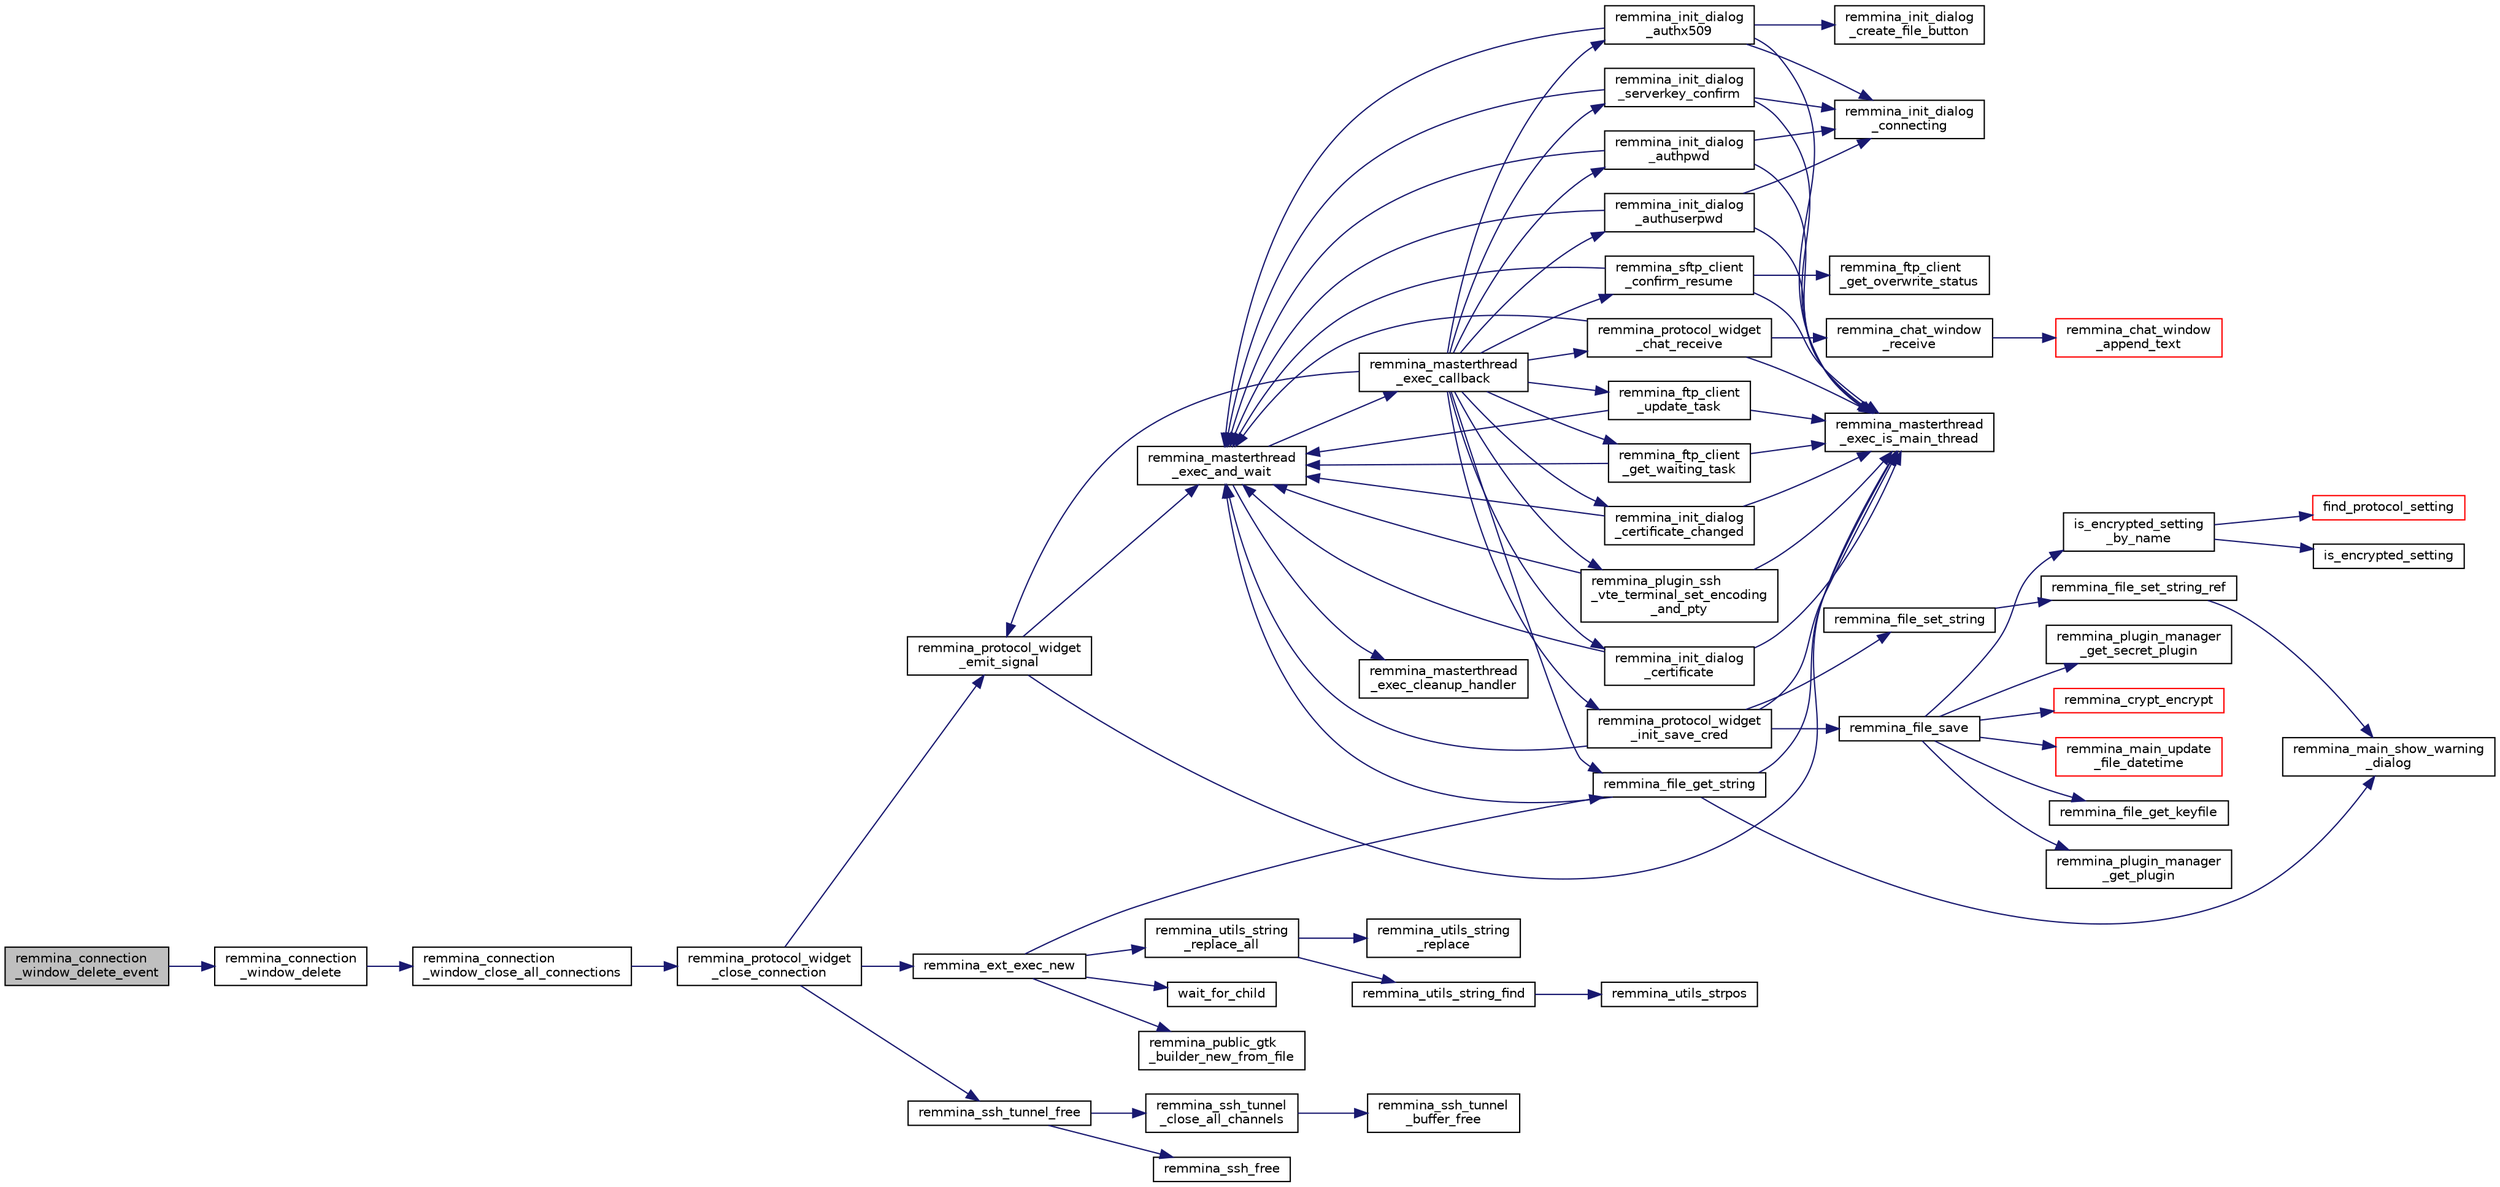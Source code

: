digraph "remmina_connection_window_delete_event"
{
  edge [fontname="Helvetica",fontsize="10",labelfontname="Helvetica",labelfontsize="10"];
  node [fontname="Helvetica",fontsize="10",shape=record];
  rankdir="LR";
  Node12304 [label="remmina_connection\l_window_delete_event",height=0.2,width=0.4,color="black", fillcolor="grey75", style="filled", fontcolor="black"];
  Node12304 -> Node12305 [color="midnightblue",fontsize="10",style="solid",fontname="Helvetica"];
  Node12305 [label="remmina_connection\l_window_delete",height=0.2,width=0.4,color="black", fillcolor="white", style="filled",URL="$remmina__connection__window_8c.html#a47242e757b22622e8653643de24fdad9"];
  Node12305 -> Node12306 [color="midnightblue",fontsize="10",style="solid",fontname="Helvetica"];
  Node12306 [label="remmina_connection\l_window_close_all_connections",height=0.2,width=0.4,color="black", fillcolor="white", style="filled",URL="$remmina__connection__window_8c.html#aa684847595283db326fd636735eed231"];
  Node12306 -> Node12307 [color="midnightblue",fontsize="10",style="solid",fontname="Helvetica"];
  Node12307 [label="remmina_protocol_widget\l_close_connection",height=0.2,width=0.4,color="black", fillcolor="white", style="filled",URL="$remmina__protocol__widget_8c.html#a326a430fe4d298e3564d9fd5b7945a82"];
  Node12307 -> Node12308 [color="midnightblue",fontsize="10",style="solid",fontname="Helvetica"];
  Node12308 [label="remmina_protocol_widget\l_emit_signal",height=0.2,width=0.4,color="black", fillcolor="white", style="filled",URL="$remmina__protocol__widget_8c.html#ac3e5a7f14aef4adb2e57d35e9c180b3b"];
  Node12308 -> Node12309 [color="midnightblue",fontsize="10",style="solid",fontname="Helvetica"];
  Node12309 [label="remmina_masterthread\l_exec_is_main_thread",height=0.2,width=0.4,color="black", fillcolor="white", style="filled",URL="$remmina__masterthread__exec_8c.html#a3a52e863a3a3da6da6bb5d36c13b7ff4"];
  Node12308 -> Node12310 [color="midnightblue",fontsize="10",style="solid",fontname="Helvetica"];
  Node12310 [label="remmina_masterthread\l_exec_and_wait",height=0.2,width=0.4,color="black", fillcolor="white", style="filled",URL="$remmina__masterthread__exec_8c.html#a14628c2470cac50e87916a70ea05c97d"];
  Node12310 -> Node12311 [color="midnightblue",fontsize="10",style="solid",fontname="Helvetica"];
  Node12311 [label="remmina_masterthread\l_exec_cleanup_handler",height=0.2,width=0.4,color="black", fillcolor="white", style="filled",URL="$remmina__masterthread__exec_8c.html#a94985f15fd0d27c037824ee90b0ecd3c"];
  Node12310 -> Node12312 [color="midnightblue",fontsize="10",style="solid",fontname="Helvetica"];
  Node12312 [label="remmina_masterthread\l_exec_callback",height=0.2,width=0.4,color="black", fillcolor="white", style="filled",URL="$remmina__masterthread__exec_8c.html#ae5c4d736f1856249c255430e010a179f"];
  Node12312 -> Node12313 [color="midnightblue",fontsize="10",style="solid",fontname="Helvetica"];
  Node12313 [label="remmina_protocol_widget\l_init_save_cred",height=0.2,width=0.4,color="black", fillcolor="white", style="filled",URL="$remmina__protocol__widget_8c.html#a7ac09ee83afa8a1a60cadf56b0ec83a6"];
  Node12313 -> Node12309 [color="midnightblue",fontsize="10",style="solid",fontname="Helvetica"];
  Node12313 -> Node12310 [color="midnightblue",fontsize="10",style="solid",fontname="Helvetica"];
  Node12313 -> Node12314 [color="midnightblue",fontsize="10",style="solid",fontname="Helvetica"];
  Node12314 [label="remmina_file_set_string",height=0.2,width=0.4,color="black", fillcolor="white", style="filled",URL="$remmina__file_8c.html#a85ca1ca2d0bf9ef29e490c6f4527a954"];
  Node12314 -> Node12315 [color="midnightblue",fontsize="10",style="solid",fontname="Helvetica"];
  Node12315 [label="remmina_file_set_string_ref",height=0.2,width=0.4,color="black", fillcolor="white", style="filled",URL="$remmina__file_8c.html#a74951c1067a1a5e1341f5e1c1206dec6"];
  Node12315 -> Node12316 [color="midnightblue",fontsize="10",style="solid",fontname="Helvetica"];
  Node12316 [label="remmina_main_show_warning\l_dialog",height=0.2,width=0.4,color="black", fillcolor="white", style="filled",URL="$remmina__main_8c.html#ad99b9c0bf2fa8c166a8b4a09e06ffdf7"];
  Node12313 -> Node12317 [color="midnightblue",fontsize="10",style="solid",fontname="Helvetica"];
  Node12317 [label="remmina_file_save",height=0.2,width=0.4,color="black", fillcolor="white", style="filled",URL="$remmina__file_8c.html#a8c893a5deec9bc446bd89cc9973416c7"];
  Node12317 -> Node12318 [color="midnightblue",fontsize="10",style="solid",fontname="Helvetica"];
  Node12318 [label="remmina_file_get_keyfile",height=0.2,width=0.4,color="black", fillcolor="white", style="filled",URL="$remmina__file_8c.html#a89ec355adbf6e03ad16d7faf810af46f"];
  Node12317 -> Node12319 [color="midnightblue",fontsize="10",style="solid",fontname="Helvetica"];
  Node12319 [label="remmina_plugin_manager\l_get_plugin",height=0.2,width=0.4,color="black", fillcolor="white", style="filled",URL="$remmina__plugin__manager_8c.html#a3872c8656a8a3d5147bcc603471c1932"];
  Node12317 -> Node12320 [color="midnightblue",fontsize="10",style="solid",fontname="Helvetica"];
  Node12320 [label="remmina_plugin_manager\l_get_secret_plugin",height=0.2,width=0.4,color="black", fillcolor="white", style="filled",URL="$remmina__plugin__manager_8c.html#ad380a98f6624aa8c830015c8b428b7b4"];
  Node12317 -> Node12321 [color="midnightblue",fontsize="10",style="solid",fontname="Helvetica"];
  Node12321 [label="is_encrypted_setting\l_by_name",height=0.2,width=0.4,color="black", fillcolor="white", style="filled",URL="$remmina__file_8c.html#a72580559fa04082418a993fec4c77281"];
  Node12321 -> Node12322 [color="midnightblue",fontsize="10",style="solid",fontname="Helvetica"];
  Node12322 [label="find_protocol_setting",height=0.2,width=0.4,color="red", fillcolor="white", style="filled",URL="$remmina__file_8c.html#acc88ee6f5ba73bf9c3b05ab9368c952f"];
  Node12321 -> Node12324 [color="midnightblue",fontsize="10",style="solid",fontname="Helvetica"];
  Node12324 [label="is_encrypted_setting",height=0.2,width=0.4,color="black", fillcolor="white", style="filled",URL="$remmina__file_8c.html#a29920ae737817d3f6c673bacbbf11ca1"];
  Node12317 -> Node12325 [color="midnightblue",fontsize="10",style="solid",fontname="Helvetica"];
  Node12325 [label="remmina_crypt_encrypt",height=0.2,width=0.4,color="red", fillcolor="white", style="filled",URL="$remmina__crypt_8c.html#aa02cf0fed3eb68d6a89815c3ba3bf7b1"];
  Node12317 -> Node12327 [color="midnightblue",fontsize="10",style="solid",fontname="Helvetica"];
  Node12327 [label="remmina_main_update\l_file_datetime",height=0.2,width=0.4,color="red", fillcolor="white", style="filled",URL="$remmina__main_8c.html#a5ae0372dafe41f96a09097c07d1b270a"];
  Node12312 -> Node12361 [color="midnightblue",fontsize="10",style="solid",fontname="Helvetica"];
  Node12361 [label="remmina_protocol_widget\l_chat_receive",height=0.2,width=0.4,color="black", fillcolor="white", style="filled",URL="$remmina__protocol__widget_8c.html#ae2522242b3f39ee84ee8cf75170de0c0"];
  Node12361 -> Node12309 [color="midnightblue",fontsize="10",style="solid",fontname="Helvetica"];
  Node12361 -> Node12310 [color="midnightblue",fontsize="10",style="solid",fontname="Helvetica"];
  Node12361 -> Node12362 [color="midnightblue",fontsize="10",style="solid",fontname="Helvetica"];
  Node12362 [label="remmina_chat_window\l_receive",height=0.2,width=0.4,color="black", fillcolor="white", style="filled",URL="$remmina__chat__window_8c.html#a45724aed5474dd741563ffbf89237022"];
  Node12362 -> Node12363 [color="midnightblue",fontsize="10",style="solid",fontname="Helvetica"];
  Node12363 [label="remmina_chat_window\l_append_text",height=0.2,width=0.4,color="red", fillcolor="white", style="filled",URL="$remmina__chat__window_8c.html#adfffc86df4856aabe2593de07742985f"];
  Node12312 -> Node12341 [color="midnightblue",fontsize="10",style="solid",fontname="Helvetica"];
  Node12341 [label="remmina_file_get_string",height=0.2,width=0.4,color="black", fillcolor="white", style="filled",URL="$remmina__file_8c.html#a8eb1b213d9d08c6ad13683ce05f4355e"];
  Node12341 -> Node12309 [color="midnightblue",fontsize="10",style="solid",fontname="Helvetica"];
  Node12341 -> Node12310 [color="midnightblue",fontsize="10",style="solid",fontname="Helvetica"];
  Node12341 -> Node12316 [color="midnightblue",fontsize="10",style="solid",fontname="Helvetica"];
  Node12312 -> Node12365 [color="midnightblue",fontsize="10",style="solid",fontname="Helvetica"];
  Node12365 [label="remmina_init_dialog\l_serverkey_confirm",height=0.2,width=0.4,color="black", fillcolor="white", style="filled",URL="$remmina__init__dialog_8c.html#a11fba22fe5f7f85985e01b499a52e534"];
  Node12365 -> Node12309 [color="midnightblue",fontsize="10",style="solid",fontname="Helvetica"];
  Node12365 -> Node12310 [color="midnightblue",fontsize="10",style="solid",fontname="Helvetica"];
  Node12365 -> Node12366 [color="midnightblue",fontsize="10",style="solid",fontname="Helvetica"];
  Node12366 [label="remmina_init_dialog\l_connecting",height=0.2,width=0.4,color="black", fillcolor="white", style="filled",URL="$remmina__init__dialog_8c.html#a7602c5b714e02a10506977dd983e7446"];
  Node12312 -> Node12367 [color="midnightblue",fontsize="10",style="solid",fontname="Helvetica"];
  Node12367 [label="remmina_init_dialog\l_authpwd",height=0.2,width=0.4,color="black", fillcolor="white", style="filled",URL="$remmina__init__dialog_8c.html#a755fc90b41b65cd6106915ab501433fa"];
  Node12367 -> Node12309 [color="midnightblue",fontsize="10",style="solid",fontname="Helvetica"];
  Node12367 -> Node12310 [color="midnightblue",fontsize="10",style="solid",fontname="Helvetica"];
  Node12367 -> Node12366 [color="midnightblue",fontsize="10",style="solid",fontname="Helvetica"];
  Node12312 -> Node12368 [color="midnightblue",fontsize="10",style="solid",fontname="Helvetica"];
  Node12368 [label="remmina_init_dialog\l_authuserpwd",height=0.2,width=0.4,color="black", fillcolor="white", style="filled",URL="$remmina__init__dialog_8c.html#ad941f2348cd1752fc9d58c263690726c"];
  Node12368 -> Node12309 [color="midnightblue",fontsize="10",style="solid",fontname="Helvetica"];
  Node12368 -> Node12310 [color="midnightblue",fontsize="10",style="solid",fontname="Helvetica"];
  Node12368 -> Node12366 [color="midnightblue",fontsize="10",style="solid",fontname="Helvetica"];
  Node12312 -> Node12369 [color="midnightblue",fontsize="10",style="solid",fontname="Helvetica"];
  Node12369 [label="remmina_init_dialog\l_certificate",height=0.2,width=0.4,color="black", fillcolor="white", style="filled",URL="$remmina__init__dialog_8c.html#abd47233840e1eefc1d511bc4e153b98b"];
  Node12369 -> Node12309 [color="midnightblue",fontsize="10",style="solid",fontname="Helvetica"];
  Node12369 -> Node12310 [color="midnightblue",fontsize="10",style="solid",fontname="Helvetica"];
  Node12312 -> Node12370 [color="midnightblue",fontsize="10",style="solid",fontname="Helvetica"];
  Node12370 [label="remmina_init_dialog\l_certificate_changed",height=0.2,width=0.4,color="black", fillcolor="white", style="filled",URL="$remmina__init__dialog_8c.html#a07e0824fe19e8169d076878aca502fc8"];
  Node12370 -> Node12309 [color="midnightblue",fontsize="10",style="solid",fontname="Helvetica"];
  Node12370 -> Node12310 [color="midnightblue",fontsize="10",style="solid",fontname="Helvetica"];
  Node12312 -> Node12371 [color="midnightblue",fontsize="10",style="solid",fontname="Helvetica"];
  Node12371 [label="remmina_init_dialog\l_authx509",height=0.2,width=0.4,color="black", fillcolor="white", style="filled",URL="$remmina__init__dialog_8c.html#a022dc4f1c87b00dac294837358394ddf"];
  Node12371 -> Node12309 [color="midnightblue",fontsize="10",style="solid",fontname="Helvetica"];
  Node12371 -> Node12310 [color="midnightblue",fontsize="10",style="solid",fontname="Helvetica"];
  Node12371 -> Node12372 [color="midnightblue",fontsize="10",style="solid",fontname="Helvetica"];
  Node12372 [label="remmina_init_dialog\l_create_file_button",height=0.2,width=0.4,color="black", fillcolor="white", style="filled",URL="$remmina__init__dialog_8c.html#ad583daf796f4a3c43dbcce49ebcf240f"];
  Node12371 -> Node12366 [color="midnightblue",fontsize="10",style="solid",fontname="Helvetica"];
  Node12312 -> Node12373 [color="midnightblue",fontsize="10",style="solid",fontname="Helvetica"];
  Node12373 [label="remmina_ftp_client\l_update_task",height=0.2,width=0.4,color="black", fillcolor="white", style="filled",URL="$remmina__ftp__client_8c.html#ad96358f40ab056c91f796ddda886a1dd"];
  Node12373 -> Node12309 [color="midnightblue",fontsize="10",style="solid",fontname="Helvetica"];
  Node12373 -> Node12310 [color="midnightblue",fontsize="10",style="solid",fontname="Helvetica"];
  Node12312 -> Node12374 [color="midnightblue",fontsize="10",style="solid",fontname="Helvetica"];
  Node12374 [label="remmina_ftp_client\l_get_waiting_task",height=0.2,width=0.4,color="black", fillcolor="white", style="filled",URL="$remmina__ftp__client_8c.html#a33e4993b60c36eae89a6a0a943d28141"];
  Node12374 -> Node12309 [color="midnightblue",fontsize="10",style="solid",fontname="Helvetica"];
  Node12374 -> Node12310 [color="midnightblue",fontsize="10",style="solid",fontname="Helvetica"];
  Node12312 -> Node12308 [color="midnightblue",fontsize="10",style="solid",fontname="Helvetica"];
  Node12312 -> Node12375 [color="midnightblue",fontsize="10",style="solid",fontname="Helvetica"];
  Node12375 [label="remmina_sftp_client\l_confirm_resume",height=0.2,width=0.4,color="black", fillcolor="white", style="filled",URL="$remmina__sftp__client_8c.html#a138904893cb9c7f6535b8dfc7ba17e33"];
  Node12375 -> Node12376 [color="midnightblue",fontsize="10",style="solid",fontname="Helvetica"];
  Node12376 [label="remmina_ftp_client\l_get_overwrite_status",height=0.2,width=0.4,color="black", fillcolor="white", style="filled",URL="$remmina__ftp__client_8c.html#a20d0575c04eb24553aeba7d0316e7a2e"];
  Node12375 -> Node12309 [color="midnightblue",fontsize="10",style="solid",fontname="Helvetica"];
  Node12375 -> Node12310 [color="midnightblue",fontsize="10",style="solid",fontname="Helvetica"];
  Node12312 -> Node12377 [color="midnightblue",fontsize="10",style="solid",fontname="Helvetica"];
  Node12377 [label="remmina_plugin_ssh\l_vte_terminal_set_encoding\l_and_pty",height=0.2,width=0.4,color="black", fillcolor="white", style="filled",URL="$remmina__ssh__plugin_8c.html#adc8e3776e67abca9ab913bc33172e4ce"];
  Node12377 -> Node12309 [color="midnightblue",fontsize="10",style="solid",fontname="Helvetica"];
  Node12377 -> Node12310 [color="midnightblue",fontsize="10",style="solid",fontname="Helvetica"];
  Node12307 -> Node12378 [color="midnightblue",fontsize="10",style="solid",fontname="Helvetica"];
  Node12378 [label="remmina_ssh_tunnel_free",height=0.2,width=0.4,color="black", fillcolor="white", style="filled",URL="$remmina__ssh_8c.html#a223f8dd7a678bcec2ece40a2d8f7ea06"];
  Node12378 -> Node12379 [color="midnightblue",fontsize="10",style="solid",fontname="Helvetica"];
  Node12379 [label="remmina_ssh_tunnel\l_close_all_channels",height=0.2,width=0.4,color="black", fillcolor="white", style="filled",URL="$remmina__ssh_8c.html#a0a0aff99448b4eec63bf11d7a4bb9ab7"];
  Node12379 -> Node12380 [color="midnightblue",fontsize="10",style="solid",fontname="Helvetica"];
  Node12380 [label="remmina_ssh_tunnel\l_buffer_free",height=0.2,width=0.4,color="black", fillcolor="white", style="filled",URL="$remmina__ssh_8c.html#a2dc66f410992afe4c2b9ad5bda770d6c"];
  Node12378 -> Node12381 [color="midnightblue",fontsize="10",style="solid",fontname="Helvetica"];
  Node12381 [label="remmina_ssh_free",height=0.2,width=0.4,color="black", fillcolor="white", style="filled",URL="$remmina__ssh_8c.html#acdb9f57d2f9b47913715a8d8a0ea0c02"];
  Node12307 -> Node12382 [color="midnightblue",fontsize="10",style="solid",fontname="Helvetica"];
  Node12382 [label="remmina_ext_exec_new",height=0.2,width=0.4,color="black", fillcolor="white", style="filled",URL="$remmina__ext__exec_8c.html#a7c81795162a70d06294fdf935ea210d7"];
  Node12382 -> Node12341 [color="midnightblue",fontsize="10",style="solid",fontname="Helvetica"];
  Node12382 -> Node12383 [color="midnightblue",fontsize="10",style="solid",fontname="Helvetica"];
  Node12383 [label="remmina_utils_string\l_replace_all",height=0.2,width=0.4,color="black", fillcolor="white", style="filled",URL="$remmina__utils_8c.html#ac804e6111e538ee2fa425b8b6fd1fb66",tooltip="Replaces all occurrences of needle in haystack with replace. "];
  Node12383 -> Node12384 [color="midnightblue",fontsize="10",style="solid",fontname="Helvetica"];
  Node12384 [label="remmina_utils_string_find",height=0.2,width=0.4,color="black", fillcolor="white", style="filled",URL="$remmina__utils_8c.html#a75eb5f79df692dfe4db221d03a5fa355"];
  Node12384 -> Node12385 [color="midnightblue",fontsize="10",style="solid",fontname="Helvetica"];
  Node12385 [label="remmina_utils_strpos",height=0.2,width=0.4,color="black", fillcolor="white", style="filled",URL="$remmina__utils_8c.html#ae4318060ee81f8fbd907904892dd71d3"];
  Node12383 -> Node12386 [color="midnightblue",fontsize="10",style="solid",fontname="Helvetica"];
  Node12386 [label="remmina_utils_string\l_replace",height=0.2,width=0.4,color="black", fillcolor="white", style="filled",URL="$remmina__utils_8c.html#aa6859a61aa28f46591750c9afdef66f4"];
  Node12382 -> Node12387 [color="midnightblue",fontsize="10",style="solid",fontname="Helvetica"];
  Node12387 [label="remmina_public_gtk\l_builder_new_from_file",height=0.2,width=0.4,color="black", fillcolor="white", style="filled",URL="$remmina__public_8c.html#a3031598a6e4f67d1519d8e5afba7da41"];
  Node12382 -> Node12388 [color="midnightblue",fontsize="10",style="solid",fontname="Helvetica"];
  Node12388 [label="wait_for_child",height=0.2,width=0.4,color="black", fillcolor="white", style="filled",URL="$remmina__ext__exec_8c.html#aa063217311c67408819a2c1b86ff92dd"];
}
